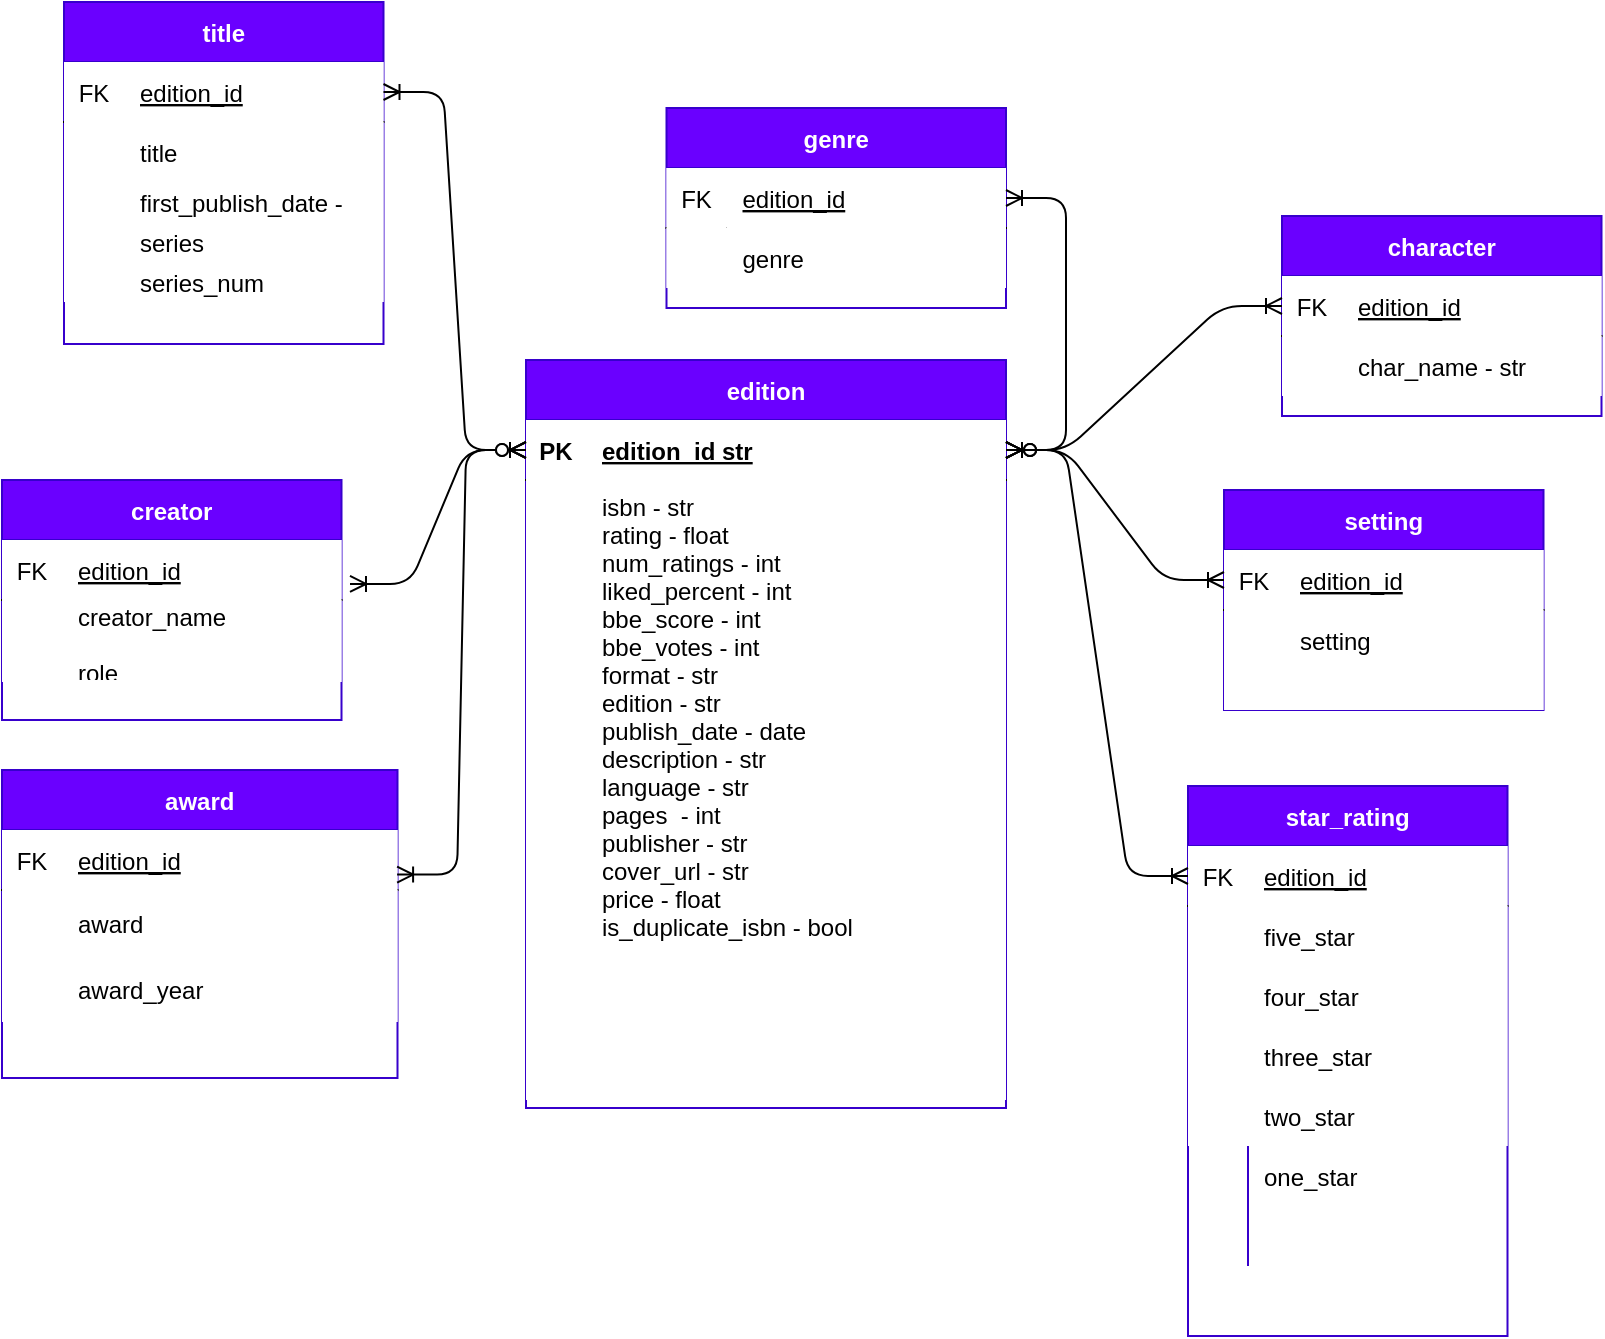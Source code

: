 <mxfile>
    <diagram id="R2lEEEUBdFMjLlhIrx00" name="Page-1">
        <mxGraphModel dx="1043" dy="1050" grid="0" gridSize="10" guides="1" tooltips="1" connect="1" arrows="1" fold="1" page="0" pageScale="1" pageWidth="850" pageHeight="1100" math="0" shadow="0" extFonts="Permanent Marker^https://fonts.googleapis.com/css?family=Permanent+Marker">
            <root>
                <mxCell id="0"/>
                <mxCell id="1" parent="0"/>
                <mxCell id="C-vyLk0tnHw3VtMMgP7b-1" value="" style="edgeStyle=entityRelationEdgeStyle;endArrow=ERzeroToMany;startArrow=ERoneToMany;endFill=1;startFill=0;entryX=0;entryY=0.5;entryDx=0;entryDy=0;exitX=1.025;exitY=0.733;exitDx=0;exitDy=0;exitPerimeter=0;" parent="1" source="uuvdcwY7xm3CegUsN7c4-60" target="C-vyLk0tnHw3VtMMgP7b-3" edge="1">
                    <mxGeometry width="100" height="100" relative="1" as="geometry">
                        <mxPoint x="340" y="720" as="sourcePoint"/>
                        <mxPoint x="440" y="620" as="targetPoint"/>
                    </mxGeometry>
                </mxCell>
                <mxCell id="C-vyLk0tnHw3VtMMgP7b-2" value="edition" style="shape=table;startSize=30;container=1;collapsible=1;childLayout=tableLayout;fixedRows=1;rowLines=0;fontStyle=1;align=center;resizeLast=1;fillColor=#6a00ff;strokeColor=#3700CC;fontColor=#ffffff;" parent="1" vertex="1">
                    <mxGeometry x="458" y="90" width="240" height="374" as="geometry"/>
                </mxCell>
                <mxCell id="C-vyLk0tnHw3VtMMgP7b-3" value="" style="shape=partialRectangle;collapsible=0;dropTarget=0;pointerEvents=0;points=[[0,0.5],[1,0.5]];portConstraint=eastwest;top=0;left=0;right=0;bottom=1;" parent="C-vyLk0tnHw3VtMMgP7b-2" vertex="1">
                    <mxGeometry y="30" width="240" height="30" as="geometry"/>
                </mxCell>
                <mxCell id="C-vyLk0tnHw3VtMMgP7b-4" value="PK" style="shape=partialRectangle;overflow=hidden;connectable=0;top=0;left=0;bottom=0;right=0;fontStyle=1;" parent="C-vyLk0tnHw3VtMMgP7b-3" vertex="1">
                    <mxGeometry width="30" height="30" as="geometry">
                        <mxRectangle width="30" height="30" as="alternateBounds"/>
                    </mxGeometry>
                </mxCell>
                <mxCell id="C-vyLk0tnHw3VtMMgP7b-5" value="edition_id str" style="shape=partialRectangle;overflow=hidden;connectable=0;top=0;left=0;bottom=0;right=0;align=left;spacingLeft=6;fontStyle=5;" parent="C-vyLk0tnHw3VtMMgP7b-3" vertex="1">
                    <mxGeometry x="30" width="210" height="30" as="geometry">
                        <mxRectangle width="210" height="30" as="alternateBounds"/>
                    </mxGeometry>
                </mxCell>
                <mxCell id="C-vyLk0tnHw3VtMMgP7b-9" value="" style="shape=partialRectangle;collapsible=0;dropTarget=0;pointerEvents=0;points=[[0,0.5],[1,0.5]];portConstraint=eastwest;top=0;left=0;right=0;bottom=0;" parent="C-vyLk0tnHw3VtMMgP7b-2" vertex="1">
                    <mxGeometry y="60" width="240" height="310" as="geometry"/>
                </mxCell>
                <mxCell id="C-vyLk0tnHw3VtMMgP7b-10" value="" style="shape=partialRectangle;overflow=hidden;connectable=0;top=0;left=0;bottom=0;right=0;" parent="C-vyLk0tnHw3VtMMgP7b-9" vertex="1">
                    <mxGeometry width="30" height="310" as="geometry">
                        <mxRectangle width="30" height="310" as="alternateBounds"/>
                    </mxGeometry>
                </mxCell>
                <mxCell id="C-vyLk0tnHw3VtMMgP7b-11" value="isbn - str&#10;rating - float&#10;num_ratings - int&#10;liked_percent - int&#10;bbe_score - int&#10;bbe_votes - int&#10;format - str&#10;edition - str&#10;publish_date - date&#10;description - str&#10;language - str&#10;pages  - int&#10;publisher - str&#10;cover_url - str&#10;price - float&#10;is_duplicate_isbn - bool" style="shape=partialRectangle;overflow=hidden;connectable=0;top=0;left=0;bottom=0;right=0;align=left;spacingLeft=6;verticalAlign=top;" parent="C-vyLk0tnHw3VtMMgP7b-9" vertex="1">
                    <mxGeometry x="30" width="210" height="310" as="geometry">
                        <mxRectangle width="210" height="310" as="alternateBounds"/>
                    </mxGeometry>
                </mxCell>
                <mxCell id="C-vyLk0tnHw3VtMMgP7b-23" value="creator" style="shape=table;startSize=30;container=1;collapsible=1;childLayout=tableLayout;fixedRows=1;rowLines=0;fontStyle=1;align=center;resizeLast=1;fillColor=#6a00ff;strokeColor=#3700CC;fontColor=#ffffff;" parent="1" vertex="1">
                    <mxGeometry x="196" y="150" width="169.75" height="120" as="geometry"/>
                </mxCell>
                <mxCell id="uuvdcwY7xm3CegUsN7c4-60" style="shape=partialRectangle;collapsible=0;dropTarget=0;pointerEvents=0;points=[[0,0.5],[1,0.5]];portConstraint=eastwest;top=0;left=0;right=0;bottom=1;" parent="C-vyLk0tnHw3VtMMgP7b-23" vertex="1">
                    <mxGeometry y="30" width="169.75" height="30" as="geometry"/>
                </mxCell>
                <mxCell id="uuvdcwY7xm3CegUsN7c4-61" value="FK" style="shape=partialRectangle;overflow=hidden;connectable=0;top=0;left=0;bottom=0;right=0;fontStyle=0;" parent="uuvdcwY7xm3CegUsN7c4-60" vertex="1">
                    <mxGeometry width="30" height="30" as="geometry">
                        <mxRectangle width="30" height="30" as="alternateBounds"/>
                    </mxGeometry>
                </mxCell>
                <mxCell id="uuvdcwY7xm3CegUsN7c4-62" value="edition_id" style="shape=partialRectangle;overflow=hidden;connectable=0;top=0;left=0;bottom=0;right=0;align=left;spacingLeft=6;fontStyle=4;" parent="uuvdcwY7xm3CegUsN7c4-60" vertex="1">
                    <mxGeometry x="30" width="139.75" height="30" as="geometry">
                        <mxRectangle width="139.75" height="30" as="alternateBounds"/>
                    </mxGeometry>
                </mxCell>
                <mxCell id="C-vyLk0tnHw3VtMMgP7b-27" value="" style="shape=partialRectangle;collapsible=0;dropTarget=0;pointerEvents=0;points=[[0,0.5],[1,0.5]];portConstraint=eastwest;top=0;left=0;right=0;bottom=0;" parent="C-vyLk0tnHw3VtMMgP7b-23" vertex="1">
                    <mxGeometry y="60" width="169.75" height="41" as="geometry"/>
                </mxCell>
                <mxCell id="C-vyLk0tnHw3VtMMgP7b-28" value="" style="shape=partialRectangle;overflow=hidden;connectable=0;top=0;left=0;bottom=0;right=0;" parent="C-vyLk0tnHw3VtMMgP7b-27" vertex="1">
                    <mxGeometry width="30" height="41" as="geometry">
                        <mxRectangle width="30" height="41" as="alternateBounds"/>
                    </mxGeometry>
                </mxCell>
                <mxCell id="C-vyLk0tnHw3VtMMgP7b-29" value="creator_name&#10;&#10;role" style="shape=partialRectangle;overflow=hidden;connectable=0;top=0;left=0;bottom=0;right=0;align=left;spacingLeft=6;" parent="C-vyLk0tnHw3VtMMgP7b-27" vertex="1">
                    <mxGeometry x="30" width="139.75" height="41" as="geometry">
                        <mxRectangle width="139.75" height="41" as="alternateBounds"/>
                    </mxGeometry>
                </mxCell>
                <mxCell id="YFGoI8jdiH5YfzTE92s3-36" value="genre" style="shape=table;startSize=30;container=1;collapsible=1;childLayout=tableLayout;fixedRows=1;rowLines=0;fontStyle=1;align=center;resizeLast=1;fillColor=#6a00ff;strokeColor=#3700CC;fontColor=#ffffff;" parent="1" vertex="1">
                    <mxGeometry x="528.25" y="-36" width="169.75" height="100" as="geometry"/>
                </mxCell>
                <mxCell id="YFGoI8jdiH5YfzTE92s3-37" value="" style="shape=partialRectangle;collapsible=0;dropTarget=0;pointerEvents=0;points=[[0,0.5],[1,0.5]];portConstraint=eastwest;top=0;left=0;right=0;bottom=1;" parent="YFGoI8jdiH5YfzTE92s3-36" vertex="1">
                    <mxGeometry y="30" width="169.75" height="30" as="geometry"/>
                </mxCell>
                <mxCell id="YFGoI8jdiH5YfzTE92s3-38" value="FK" style="shape=partialRectangle;overflow=hidden;connectable=0;top=0;left=0;bottom=0;right=0;fontStyle=0;" parent="YFGoI8jdiH5YfzTE92s3-37" vertex="1">
                    <mxGeometry width="30" height="30" as="geometry">
                        <mxRectangle width="30" height="30" as="alternateBounds"/>
                    </mxGeometry>
                </mxCell>
                <mxCell id="YFGoI8jdiH5YfzTE92s3-39" value="edition_id" style="shape=partialRectangle;overflow=hidden;connectable=0;top=0;left=0;bottom=0;right=0;align=left;spacingLeft=6;fontStyle=4;" parent="YFGoI8jdiH5YfzTE92s3-37" vertex="1">
                    <mxGeometry x="30" width="139.75" height="30" as="geometry">
                        <mxRectangle width="139.75" height="30" as="alternateBounds"/>
                    </mxGeometry>
                </mxCell>
                <mxCell id="YFGoI8jdiH5YfzTE92s3-40" value="" style="shape=partialRectangle;collapsible=0;dropTarget=0;pointerEvents=0;points=[[0,0.5],[1,0.5]];portConstraint=eastwest;top=0;left=0;right=0;bottom=0;" parent="YFGoI8jdiH5YfzTE92s3-36" vertex="1">
                    <mxGeometry y="60" width="169.75" height="30" as="geometry"/>
                </mxCell>
                <mxCell id="YFGoI8jdiH5YfzTE92s3-41" value="" style="shape=partialRectangle;overflow=hidden;connectable=0;top=0;left=0;bottom=0;right=0;" parent="YFGoI8jdiH5YfzTE92s3-40" vertex="1">
                    <mxGeometry width="30" height="30" as="geometry">
                        <mxRectangle width="30" height="30" as="alternateBounds"/>
                    </mxGeometry>
                </mxCell>
                <mxCell id="YFGoI8jdiH5YfzTE92s3-42" value="genre" style="shape=partialRectangle;overflow=hidden;connectable=0;top=0;left=0;bottom=0;right=0;align=left;spacingLeft=6;" parent="YFGoI8jdiH5YfzTE92s3-40" vertex="1">
                    <mxGeometry x="30" width="139.75" height="30" as="geometry">
                        <mxRectangle width="139.75" height="30" as="alternateBounds"/>
                    </mxGeometry>
                </mxCell>
                <mxCell id="YFGoI8jdiH5YfzTE92s3-52" value="character" style="shape=table;startSize=30;container=1;collapsible=1;childLayout=tableLayout;fixedRows=1;rowLines=0;fontStyle=1;align=center;resizeLast=1;fillColor=#6a00ff;strokeColor=#3700CC;fontColor=#ffffff;" parent="1" vertex="1">
                    <mxGeometry x="836" y="18" width="159.75" height="100" as="geometry"/>
                </mxCell>
                <mxCell id="YFGoI8jdiH5YfzTE92s3-53" value="" style="shape=partialRectangle;collapsible=0;dropTarget=0;pointerEvents=0;points=[[0,0.5],[1,0.5]];portConstraint=eastwest;top=0;left=0;right=0;bottom=1;" parent="YFGoI8jdiH5YfzTE92s3-52" vertex="1">
                    <mxGeometry y="30" width="159.75" height="30" as="geometry"/>
                </mxCell>
                <mxCell id="YFGoI8jdiH5YfzTE92s3-54" value="FK" style="shape=partialRectangle;overflow=hidden;connectable=0;top=0;left=0;bottom=0;right=0;fontStyle=0;" parent="YFGoI8jdiH5YfzTE92s3-53" vertex="1">
                    <mxGeometry width="30" height="30" as="geometry">
                        <mxRectangle width="30" height="30" as="alternateBounds"/>
                    </mxGeometry>
                </mxCell>
                <mxCell id="YFGoI8jdiH5YfzTE92s3-55" value="edition_id" style="shape=partialRectangle;overflow=hidden;connectable=0;top=0;left=0;bottom=0;right=0;align=left;spacingLeft=6;fontStyle=4;" parent="YFGoI8jdiH5YfzTE92s3-53" vertex="1">
                    <mxGeometry x="30" width="129.75" height="30" as="geometry">
                        <mxRectangle width="129.75" height="30" as="alternateBounds"/>
                    </mxGeometry>
                </mxCell>
                <mxCell id="YFGoI8jdiH5YfzTE92s3-56" value="" style="shape=partialRectangle;collapsible=0;dropTarget=0;pointerEvents=0;points=[[0,0.5],[1,0.5]];portConstraint=eastwest;top=0;left=0;right=0;bottom=0;" parent="YFGoI8jdiH5YfzTE92s3-52" vertex="1">
                    <mxGeometry y="60" width="159.75" height="30" as="geometry"/>
                </mxCell>
                <mxCell id="YFGoI8jdiH5YfzTE92s3-57" value="" style="shape=partialRectangle;overflow=hidden;connectable=0;top=0;left=0;bottom=0;right=0;" parent="YFGoI8jdiH5YfzTE92s3-56" vertex="1">
                    <mxGeometry width="30" height="30" as="geometry">
                        <mxRectangle width="30" height="30" as="alternateBounds"/>
                    </mxGeometry>
                </mxCell>
                <mxCell id="YFGoI8jdiH5YfzTE92s3-58" value="char_name - str" style="shape=partialRectangle;overflow=hidden;connectable=0;top=0;left=0;bottom=0;right=0;align=left;spacingLeft=6;" parent="YFGoI8jdiH5YfzTE92s3-56" vertex="1">
                    <mxGeometry x="30" width="129.75" height="30" as="geometry">
                        <mxRectangle width="129.75" height="30" as="alternateBounds"/>
                    </mxGeometry>
                </mxCell>
                <mxCell id="YFGoI8jdiH5YfzTE92s3-81" value="" style="group;" parent="1" vertex="1" connectable="0">
                    <mxGeometry x="196" y="295" width="197.75" height="184" as="geometry"/>
                </mxCell>
                <mxCell id="YFGoI8jdiH5YfzTE92s3-19" value="award" style="shape=table;startSize=30;container=1;collapsible=1;childLayout=tableLayout;fixedRows=1;rowLines=0;fontStyle=1;align=center;resizeLast=1;fillColor=#6a00ff;strokeColor=#3700CC;fontColor=#ffffff;" parent="YFGoI8jdiH5YfzTE92s3-81" vertex="1">
                    <mxGeometry width="197.75" height="154" as="geometry"/>
                </mxCell>
                <mxCell id="uuvdcwY7xm3CegUsN7c4-63" style="shape=partialRectangle;collapsible=0;dropTarget=0;pointerEvents=0;points=[[0,0.5],[1,0.5]];portConstraint=eastwest;top=0;left=0;right=0;bottom=1;" parent="YFGoI8jdiH5YfzTE92s3-19" vertex="1">
                    <mxGeometry y="30" width="197.75" height="30" as="geometry"/>
                </mxCell>
                <mxCell id="uuvdcwY7xm3CegUsN7c4-64" value="FK" style="shape=partialRectangle;overflow=hidden;connectable=0;top=0;left=0;bottom=0;right=0;fontStyle=0;" parent="uuvdcwY7xm3CegUsN7c4-63" vertex="1">
                    <mxGeometry width="30" height="30" as="geometry">
                        <mxRectangle width="30" height="30" as="alternateBounds"/>
                    </mxGeometry>
                </mxCell>
                <mxCell id="uuvdcwY7xm3CegUsN7c4-65" value="edition_id" style="shape=partialRectangle;overflow=hidden;connectable=0;top=0;left=0;bottom=0;right=0;align=left;spacingLeft=6;fontStyle=4;" parent="uuvdcwY7xm3CegUsN7c4-63" vertex="1">
                    <mxGeometry x="30" width="167.75" height="30" as="geometry">
                        <mxRectangle width="167.75" height="30" as="alternateBounds"/>
                    </mxGeometry>
                </mxCell>
                <mxCell id="YFGoI8jdiH5YfzTE92s3-23" value="" style="shape=partialRectangle;collapsible=0;dropTarget=0;pointerEvents=0;points=[[0,0.5],[1,0.5]];portConstraint=eastwest;top=0;left=0;right=0;bottom=0;" parent="YFGoI8jdiH5YfzTE92s3-19" vertex="1">
                    <mxGeometry y="60" width="197.75" height="33" as="geometry"/>
                </mxCell>
                <mxCell id="YFGoI8jdiH5YfzTE92s3-24" value="" style="shape=partialRectangle;overflow=hidden;connectable=0;top=0;left=0;bottom=0;right=0;" parent="YFGoI8jdiH5YfzTE92s3-23" vertex="1">
                    <mxGeometry width="30" height="33" as="geometry">
                        <mxRectangle width="30" height="33" as="alternateBounds"/>
                    </mxGeometry>
                </mxCell>
                <mxCell id="YFGoI8jdiH5YfzTE92s3-25" value="award" style="shape=partialRectangle;overflow=hidden;connectable=0;top=0;left=0;bottom=0;right=0;align=left;spacingLeft=6;" parent="YFGoI8jdiH5YfzTE92s3-23" vertex="1">
                    <mxGeometry x="30" width="167.75" height="33" as="geometry">
                        <mxRectangle width="167.75" height="33" as="alternateBounds"/>
                    </mxGeometry>
                </mxCell>
                <mxCell id="uuvdcwY7xm3CegUsN7c4-66" style="shape=partialRectangle;collapsible=0;dropTarget=0;pointerEvents=0;points=[[0,0.5],[1,0.5]];portConstraint=eastwest;top=0;left=0;right=0;bottom=0;" parent="YFGoI8jdiH5YfzTE92s3-19" vertex="1">
                    <mxGeometry y="93" width="197.75" height="33" as="geometry"/>
                </mxCell>
                <mxCell id="uuvdcwY7xm3CegUsN7c4-67" style="shape=partialRectangle;overflow=hidden;connectable=0;top=0;left=0;bottom=0;right=0;" parent="uuvdcwY7xm3CegUsN7c4-66" vertex="1">
                    <mxGeometry width="30" height="33" as="geometry">
                        <mxRectangle width="30" height="33" as="alternateBounds"/>
                    </mxGeometry>
                </mxCell>
                <mxCell id="uuvdcwY7xm3CegUsN7c4-68" value="award_year" style="shape=partialRectangle;overflow=hidden;connectable=0;top=0;left=0;bottom=0;right=0;align=left;spacingLeft=6;" parent="uuvdcwY7xm3CegUsN7c4-66" vertex="1">
                    <mxGeometry x="30" width="167.75" height="33" as="geometry">
                        <mxRectangle width="167.75" height="33" as="alternateBounds"/>
                    </mxGeometry>
                </mxCell>
                <mxCell id="AO1zrGgT2cooBu88k1n--1" value="setting" style="shape=table;startSize=30;container=1;collapsible=1;childLayout=tableLayout;fixedRows=1;rowLines=0;fontStyle=1;align=center;resizeLast=1;fillColor=#6a00ff;strokeColor=#3700CC;fontColor=#ffffff;" parent="1" vertex="1">
                    <mxGeometry x="807" y="155" width="159.75" height="110" as="geometry"/>
                </mxCell>
                <mxCell id="AO1zrGgT2cooBu88k1n--2" value="" style="shape=partialRectangle;collapsible=0;dropTarget=0;pointerEvents=0;points=[[0,0.5],[1,0.5]];portConstraint=eastwest;top=0;left=0;right=0;bottom=1;" parent="AO1zrGgT2cooBu88k1n--1" vertex="1">
                    <mxGeometry y="30" width="159.75" height="30" as="geometry"/>
                </mxCell>
                <mxCell id="AO1zrGgT2cooBu88k1n--3" value="FK" style="shape=partialRectangle;overflow=hidden;connectable=0;top=0;left=0;bottom=0;right=0;fontStyle=0;" parent="AO1zrGgT2cooBu88k1n--2" vertex="1">
                    <mxGeometry width="30" height="30" as="geometry">
                        <mxRectangle width="30" height="30" as="alternateBounds"/>
                    </mxGeometry>
                </mxCell>
                <mxCell id="AO1zrGgT2cooBu88k1n--4" value="edition_id" style="shape=partialRectangle;overflow=hidden;connectable=0;top=0;left=0;bottom=0;right=0;align=left;spacingLeft=6;fontStyle=4;" parent="AO1zrGgT2cooBu88k1n--2" vertex="1">
                    <mxGeometry x="30" width="129.75" height="30" as="geometry">
                        <mxRectangle width="129.75" height="30" as="alternateBounds"/>
                    </mxGeometry>
                </mxCell>
                <mxCell id="AO1zrGgT2cooBu88k1n--5" value="" style="shape=partialRectangle;collapsible=0;dropTarget=0;pointerEvents=0;points=[[0,0.5],[1,0.5]];portConstraint=eastwest;top=0;left=0;right=0;bottom=0;" parent="AO1zrGgT2cooBu88k1n--1" vertex="1">
                    <mxGeometry y="60" width="159.75" height="30" as="geometry"/>
                </mxCell>
                <mxCell id="AO1zrGgT2cooBu88k1n--6" value="" style="shape=partialRectangle;overflow=hidden;connectable=0;top=0;left=0;bottom=0;right=0;" parent="AO1zrGgT2cooBu88k1n--5" vertex="1">
                    <mxGeometry width="30" height="30" as="geometry">
                        <mxRectangle width="30" height="30" as="alternateBounds"/>
                    </mxGeometry>
                </mxCell>
                <mxCell id="AO1zrGgT2cooBu88k1n--7" value="setting" style="shape=partialRectangle;overflow=hidden;connectable=0;top=0;left=0;bottom=0;right=0;align=left;spacingLeft=6;" parent="AO1zrGgT2cooBu88k1n--5" vertex="1">
                    <mxGeometry x="30" width="129.75" height="30" as="geometry">
                        <mxRectangle width="129.75" height="30" as="alternateBounds"/>
                    </mxGeometry>
                </mxCell>
                <mxCell id="AO1zrGgT2cooBu88k1n--8" value="" style="shape=partialRectangle;collapsible=0;dropTarget=0;pointerEvents=0;points=[[0,0.5],[1,0.5]];portConstraint=eastwest;top=0;left=0;right=0;bottom=0;" parent="AO1zrGgT2cooBu88k1n--1" vertex="1">
                    <mxGeometry y="90" width="159.75" height="20" as="geometry"/>
                </mxCell>
                <mxCell id="AO1zrGgT2cooBu88k1n--9" value="" style="shape=partialRectangle;overflow=hidden;connectable=0;top=0;left=0;bottom=0;right=0;" parent="AO1zrGgT2cooBu88k1n--8" vertex="1">
                    <mxGeometry width="30" height="20" as="geometry">
                        <mxRectangle width="30" height="20" as="alternateBounds"/>
                    </mxGeometry>
                </mxCell>
                <mxCell id="AO1zrGgT2cooBu88k1n--10" value="" style="shape=partialRectangle;overflow=hidden;connectable=0;top=0;left=0;bottom=0;right=0;align=left;spacingLeft=6;" parent="AO1zrGgT2cooBu88k1n--8" vertex="1">
                    <mxGeometry x="30" width="129.75" height="20" as="geometry">
                        <mxRectangle width="129.75" height="20" as="alternateBounds"/>
                    </mxGeometry>
                </mxCell>
                <mxCell id="YFGoI8jdiH5YfzTE92s3-33" value="" style="edgeStyle=entityRelationEdgeStyle;endArrow=ERoneToMany;startArrow=ERoneToMany;endFill=0;startFill=0;entryX=0.999;entryY=0.742;entryDx=0;entryDy=0;entryPerimeter=0;exitX=0;exitY=0.5;exitDx=0;exitDy=0;" parent="1" source="C-vyLk0tnHw3VtMMgP7b-3" target="uuvdcwY7xm3CegUsN7c4-63" edge="1">
                    <mxGeometry width="100" height="100" relative="1" as="geometry">
                        <mxPoint x="468" y="145" as="sourcePoint"/>
                        <mxPoint x="453" as="targetPoint"/>
                    </mxGeometry>
                </mxCell>
                <mxCell id="YFGoI8jdiH5YfzTE92s3-62" value="" style="edgeStyle=entityRelationEdgeStyle;endArrow=ERzeroToMany;startArrow=ERoneToMany;endFill=1;startFill=0;entryX=1;entryY=0.5;entryDx=0;entryDy=0;exitX=0;exitY=0.5;exitDx=0;exitDy=0;" parent="1" source="YFGoI8jdiH5YfzTE92s3-53" target="C-vyLk0tnHw3VtMMgP7b-3" edge="1">
                    <mxGeometry width="100" height="100" relative="1" as="geometry">
                        <mxPoint x="708" y="49" as="sourcePoint"/>
                        <mxPoint x="699" y="135" as="targetPoint"/>
                    </mxGeometry>
                </mxCell>
                <mxCell id="YFGoI8jdiH5YfzTE92s3-43" value="" style="edgeStyle=entityRelationEdgeStyle;endArrow=ERzeroToMany;startArrow=ERoneToMany;endFill=1;startFill=0;exitX=1;exitY=0.5;exitDx=0;exitDy=0;entryX=1;entryY=0.5;entryDx=0;entryDy=0;" parent="1" source="YFGoI8jdiH5YfzTE92s3-37" target="C-vyLk0tnHw3VtMMgP7b-3" edge="1">
                    <mxGeometry width="100" height="100" relative="1" as="geometry">
                        <mxPoint x="778" y="241" as="sourcePoint"/>
                        <mxPoint x="708" y="145" as="targetPoint"/>
                    </mxGeometry>
                </mxCell>
                <mxCell id="C-vyLk0tnHw3VtMMgP7b-12" value="" style="edgeStyle=entityRelationEdgeStyle;endArrow=ERzeroToMany;startArrow=ERoneToMany;endFill=1;startFill=0;entryX=1;entryY=0.5;entryDx=0;entryDy=0;exitX=0;exitY=0.5;exitDx=0;exitDy=0;" parent="1" source="AO1zrGgT2cooBu88k1n--2" target="C-vyLk0tnHw3VtMMgP7b-3" edge="1">
                    <mxGeometry width="100" height="100" relative="1" as="geometry">
                        <mxPoint x="772" y="260.13" as="sourcePoint"/>
                        <mxPoint x="715" y="90" as="targetPoint"/>
                    </mxGeometry>
                </mxCell>
                <mxCell id="uuvdcwY7xm3CegUsN7c4-21" value="star_rating" style="shape=table;startSize=30;container=1;collapsible=1;childLayout=tableLayout;fixedRows=1;rowLines=0;fontStyle=1;align=center;resizeLast=1;fillColor=#6a00ff;strokeColor=#3700CC;fontColor=#ffffff;" parent="1" vertex="1">
                    <mxGeometry x="789" y="303" width="159.75" height="275" as="geometry"/>
                </mxCell>
                <mxCell id="uuvdcwY7xm3CegUsN7c4-69" style="shape=partialRectangle;collapsible=0;dropTarget=0;pointerEvents=0;points=[[0,0.5],[1,0.5]];portConstraint=eastwest;top=0;left=0;right=0;bottom=1;" parent="uuvdcwY7xm3CegUsN7c4-21" vertex="1">
                    <mxGeometry y="30" width="159.75" height="30" as="geometry"/>
                </mxCell>
                <mxCell id="uuvdcwY7xm3CegUsN7c4-70" value="FK" style="shape=partialRectangle;overflow=hidden;connectable=0;top=0;left=0;bottom=0;right=0;fontStyle=0;" parent="uuvdcwY7xm3CegUsN7c4-69" vertex="1">
                    <mxGeometry width="30" height="30" as="geometry">
                        <mxRectangle width="30" height="30" as="alternateBounds"/>
                    </mxGeometry>
                </mxCell>
                <mxCell id="uuvdcwY7xm3CegUsN7c4-71" value="edition_id" style="shape=partialRectangle;overflow=hidden;connectable=0;top=0;left=0;bottom=0;right=0;align=left;spacingLeft=6;fontStyle=4;" parent="uuvdcwY7xm3CegUsN7c4-69" vertex="1">
                    <mxGeometry x="30" width="129.75" height="30" as="geometry">
                        <mxRectangle width="129.75" height="30" as="alternateBounds"/>
                    </mxGeometry>
                </mxCell>
                <mxCell id="uuvdcwY7xm3CegUsN7c4-25" value="" style="shape=partialRectangle;collapsible=0;dropTarget=0;pointerEvents=0;points=[[0,0.5],[1,0.5]];portConstraint=eastwest;top=0;left=0;right=0;bottom=0;" parent="uuvdcwY7xm3CegUsN7c4-21" vertex="1">
                    <mxGeometry y="60" width="159.75" height="30" as="geometry"/>
                </mxCell>
                <mxCell id="uuvdcwY7xm3CegUsN7c4-26" value="" style="shape=partialRectangle;overflow=hidden;connectable=0;top=0;left=0;bottom=0;right=0;" parent="uuvdcwY7xm3CegUsN7c4-25" vertex="1">
                    <mxGeometry width="30" height="30" as="geometry">
                        <mxRectangle width="30" height="30" as="alternateBounds"/>
                    </mxGeometry>
                </mxCell>
                <mxCell id="uuvdcwY7xm3CegUsN7c4-27" value="five_star" style="shape=partialRectangle;overflow=hidden;connectable=0;top=0;left=0;bottom=0;right=0;align=left;spacingLeft=6;" parent="uuvdcwY7xm3CegUsN7c4-25" vertex="1">
                    <mxGeometry x="30" width="129.75" height="30" as="geometry">
                        <mxRectangle width="129.75" height="30" as="alternateBounds"/>
                    </mxGeometry>
                </mxCell>
                <mxCell id="uuvdcwY7xm3CegUsN7c4-28" value="" style="shape=partialRectangle;collapsible=0;dropTarget=0;pointerEvents=0;points=[[0,0.5],[1,0.5]];portConstraint=eastwest;top=0;left=0;right=0;bottom=0;" parent="uuvdcwY7xm3CegUsN7c4-21" vertex="1">
                    <mxGeometry y="90" width="159.75" height="30" as="geometry"/>
                </mxCell>
                <mxCell id="uuvdcwY7xm3CegUsN7c4-29" value="" style="shape=partialRectangle;overflow=hidden;connectable=0;top=0;left=0;bottom=0;right=0;" parent="uuvdcwY7xm3CegUsN7c4-28" vertex="1">
                    <mxGeometry width="30" height="30" as="geometry">
                        <mxRectangle width="30" height="30" as="alternateBounds"/>
                    </mxGeometry>
                </mxCell>
                <mxCell id="uuvdcwY7xm3CegUsN7c4-30" value="four_star" style="shape=partialRectangle;overflow=hidden;connectable=0;top=0;left=0;bottom=0;right=0;align=left;spacingLeft=6;" parent="uuvdcwY7xm3CegUsN7c4-28" vertex="1">
                    <mxGeometry x="30" width="129.75" height="30" as="geometry">
                        <mxRectangle width="129.75" height="30" as="alternateBounds"/>
                    </mxGeometry>
                </mxCell>
                <mxCell id="uuvdcwY7xm3CegUsN7c4-31" style="shape=partialRectangle;collapsible=0;dropTarget=0;pointerEvents=0;points=[[0,0.5],[1,0.5]];portConstraint=eastwest;top=0;left=0;right=0;bottom=0;" parent="uuvdcwY7xm3CegUsN7c4-21" vertex="1">
                    <mxGeometry y="120" width="159.75" height="30" as="geometry"/>
                </mxCell>
                <mxCell id="uuvdcwY7xm3CegUsN7c4-32" style="shape=partialRectangle;overflow=hidden;connectable=0;top=0;left=0;bottom=0;right=0;" parent="uuvdcwY7xm3CegUsN7c4-31" vertex="1">
                    <mxGeometry width="30" height="30" as="geometry">
                        <mxRectangle width="30" height="30" as="alternateBounds"/>
                    </mxGeometry>
                </mxCell>
                <mxCell id="uuvdcwY7xm3CegUsN7c4-33" value="three_star" style="shape=partialRectangle;overflow=hidden;connectable=0;top=0;left=0;bottom=0;right=0;align=left;spacingLeft=6;" parent="uuvdcwY7xm3CegUsN7c4-31" vertex="1">
                    <mxGeometry x="30" width="129.75" height="30" as="geometry">
                        <mxRectangle width="129.75" height="30" as="alternateBounds"/>
                    </mxGeometry>
                </mxCell>
                <mxCell id="uuvdcwY7xm3CegUsN7c4-34" style="shape=partialRectangle;collapsible=0;dropTarget=0;pointerEvents=0;points=[[0,0.5],[1,0.5]];portConstraint=eastwest;top=0;left=0;right=0;bottom=0;" parent="uuvdcwY7xm3CegUsN7c4-21" vertex="1">
                    <mxGeometry y="150" width="159.75" height="30" as="geometry"/>
                </mxCell>
                <mxCell id="uuvdcwY7xm3CegUsN7c4-35" style="shape=partialRectangle;overflow=hidden;connectable=0;top=0;left=0;bottom=0;right=0;" parent="uuvdcwY7xm3CegUsN7c4-34" vertex="1">
                    <mxGeometry width="30" height="30" as="geometry">
                        <mxRectangle width="30" height="30" as="alternateBounds"/>
                    </mxGeometry>
                </mxCell>
                <mxCell id="uuvdcwY7xm3CegUsN7c4-36" value="two_star" style="shape=partialRectangle;overflow=hidden;connectable=0;top=0;left=0;bottom=0;right=0;align=left;spacingLeft=6;" parent="uuvdcwY7xm3CegUsN7c4-34" vertex="1">
                    <mxGeometry x="30" width="129.75" height="30" as="geometry">
                        <mxRectangle width="129.75" height="30" as="alternateBounds"/>
                    </mxGeometry>
                </mxCell>
                <mxCell id="uuvdcwY7xm3CegUsN7c4-37" style="shape=partialRectangle;collapsible=0;dropTarget=0;pointerEvents=0;fillColor=none;points=[[0,0.5],[1,0.5]];portConstraint=eastwest;top=0;left=0;right=0;bottom=0;" parent="uuvdcwY7xm3CegUsN7c4-21" vertex="1">
                    <mxGeometry y="180" width="159.75" height="30" as="geometry"/>
                </mxCell>
                <mxCell id="uuvdcwY7xm3CegUsN7c4-38" style="shape=partialRectangle;overflow=hidden;connectable=0;fillColor=none;top=0;left=0;bottom=0;right=0;" parent="uuvdcwY7xm3CegUsN7c4-37" vertex="1">
                    <mxGeometry width="30" height="30" as="geometry">
                        <mxRectangle width="30" height="30" as="alternateBounds"/>
                    </mxGeometry>
                </mxCell>
                <mxCell id="uuvdcwY7xm3CegUsN7c4-39" value="one_star" style="shape=partialRectangle;overflow=hidden;connectable=0;fillColor=none;top=0;left=0;bottom=0;right=0;align=left;spacingLeft=6;" parent="uuvdcwY7xm3CegUsN7c4-37" vertex="1">
                    <mxGeometry x="30" width="129.75" height="30" as="geometry">
                        <mxRectangle width="129.75" height="30" as="alternateBounds"/>
                    </mxGeometry>
                </mxCell>
                <mxCell id="-6Qhs6Yyn46Wn9t7fWOj-24" style="shape=partialRectangle;collapsible=0;dropTarget=0;pointerEvents=0;fillColor=none;points=[[0,0.5],[1,0.5]];portConstraint=eastwest;top=0;left=0;right=0;bottom=0;" parent="uuvdcwY7xm3CegUsN7c4-21" vertex="1">
                    <mxGeometry y="210" width="159.75" height="30" as="geometry"/>
                </mxCell>
                <mxCell id="-6Qhs6Yyn46Wn9t7fWOj-25" style="shape=partialRectangle;overflow=hidden;connectable=0;fillColor=none;top=0;left=0;bottom=0;right=0;" parent="-6Qhs6Yyn46Wn9t7fWOj-24" vertex="1">
                    <mxGeometry width="30" height="30" as="geometry">
                        <mxRectangle width="30" height="30" as="alternateBounds"/>
                    </mxGeometry>
                </mxCell>
                <mxCell id="-6Qhs6Yyn46Wn9t7fWOj-26" value="" style="shape=partialRectangle;overflow=hidden;connectable=0;fillColor=none;top=0;left=0;bottom=0;right=0;align=left;spacingLeft=6;" parent="-6Qhs6Yyn46Wn9t7fWOj-24" vertex="1">
                    <mxGeometry x="30" width="129.75" height="30" as="geometry">
                        <mxRectangle width="129.75" height="30" as="alternateBounds"/>
                    </mxGeometry>
                </mxCell>
                <mxCell id="uuvdcwY7xm3CegUsN7c4-53" value="" style="edgeStyle=entityRelationEdgeStyle;endArrow=ERoneToMany;startArrow=ERoneToMany;endFill=0;startFill=0;entryX=0;entryY=0.5;entryDx=0;entryDy=0;exitX=1;exitY=0.5;exitDx=0;exitDy=0;" parent="1" source="C-vyLk0tnHw3VtMMgP7b-3" target="uuvdcwY7xm3CegUsN7c4-69" edge="1">
                    <mxGeometry width="100" height="100" relative="1" as="geometry">
                        <mxPoint x="468" y="145" as="sourcePoint"/>
                        <mxPoint x="395" y="275" as="targetPoint"/>
                    </mxGeometry>
                </mxCell>
                <mxCell id="-6Qhs6Yyn46Wn9t7fWOj-1" value="title" style="shape=table;startSize=30;container=1;collapsible=1;childLayout=tableLayout;fixedRows=1;rowLines=0;fontStyle=1;align=center;resizeLast=1;fillColor=#6a00ff;strokeColor=#3700CC;fontColor=#ffffff;" parent="1" vertex="1">
                    <mxGeometry x="227" y="-89" width="159.75" height="171" as="geometry"/>
                </mxCell>
                <mxCell id="-6Qhs6Yyn46Wn9t7fWOj-2" value="" style="shape=partialRectangle;collapsible=0;dropTarget=0;pointerEvents=0;points=[[0,0.5],[1,0.5]];portConstraint=eastwest;top=0;left=0;right=0;bottom=1;" parent="-6Qhs6Yyn46Wn9t7fWOj-1" vertex="1">
                    <mxGeometry y="30" width="159.75" height="30" as="geometry"/>
                </mxCell>
                <mxCell id="-6Qhs6Yyn46Wn9t7fWOj-3" value="FK" style="shape=partialRectangle;overflow=hidden;connectable=0;top=0;left=0;bottom=0;right=0;fontStyle=0;" parent="-6Qhs6Yyn46Wn9t7fWOj-2" vertex="1">
                    <mxGeometry width="30" height="30" as="geometry">
                        <mxRectangle width="30" height="30" as="alternateBounds"/>
                    </mxGeometry>
                </mxCell>
                <mxCell id="-6Qhs6Yyn46Wn9t7fWOj-4" value="edition_id" style="shape=partialRectangle;overflow=hidden;connectable=0;top=0;left=0;bottom=0;right=0;align=left;spacingLeft=6;fontStyle=4;" parent="-6Qhs6Yyn46Wn9t7fWOj-2" vertex="1">
                    <mxGeometry x="30" width="129.75" height="30" as="geometry">
                        <mxRectangle width="129.75" height="30" as="alternateBounds"/>
                    </mxGeometry>
                </mxCell>
                <mxCell id="-6Qhs6Yyn46Wn9t7fWOj-5" value="" style="shape=partialRectangle;collapsible=0;dropTarget=0;pointerEvents=0;points=[[0,0.5],[1,0.5]];portConstraint=eastwest;top=0;left=0;right=0;bottom=0;" parent="-6Qhs6Yyn46Wn9t7fWOj-1" vertex="1">
                    <mxGeometry y="60" width="159.75" height="30" as="geometry"/>
                </mxCell>
                <mxCell id="-6Qhs6Yyn46Wn9t7fWOj-6" value="" style="shape=partialRectangle;overflow=hidden;connectable=0;top=0;left=0;bottom=0;right=0;" parent="-6Qhs6Yyn46Wn9t7fWOj-5" vertex="1">
                    <mxGeometry width="30" height="30" as="geometry">
                        <mxRectangle width="30" height="30" as="alternateBounds"/>
                    </mxGeometry>
                </mxCell>
                <mxCell id="-6Qhs6Yyn46Wn9t7fWOj-7" value="title" style="shape=partialRectangle;overflow=hidden;connectable=0;top=0;left=0;bottom=0;right=0;align=left;spacingLeft=6;" parent="-6Qhs6Yyn46Wn9t7fWOj-5" vertex="1">
                    <mxGeometry x="30" width="129.75" height="30" as="geometry">
                        <mxRectangle width="129.75" height="30" as="alternateBounds"/>
                    </mxGeometry>
                </mxCell>
                <mxCell id="-6Qhs6Yyn46Wn9t7fWOj-8" value="" style="shape=partialRectangle;collapsible=0;dropTarget=0;pointerEvents=0;points=[[0,0.5],[1,0.5]];portConstraint=eastwest;top=0;left=0;right=0;bottom=0;" parent="-6Qhs6Yyn46Wn9t7fWOj-1" vertex="1">
                    <mxGeometry y="90" width="159.75" height="20" as="geometry"/>
                </mxCell>
                <mxCell id="-6Qhs6Yyn46Wn9t7fWOj-9" value="" style="shape=partialRectangle;overflow=hidden;connectable=0;top=0;left=0;bottom=0;right=0;" parent="-6Qhs6Yyn46Wn9t7fWOj-8" vertex="1">
                    <mxGeometry width="30" height="20" as="geometry">
                        <mxRectangle width="30" height="20" as="alternateBounds"/>
                    </mxGeometry>
                </mxCell>
                <mxCell id="-6Qhs6Yyn46Wn9t7fWOj-10" value="first_publish_date - " style="shape=partialRectangle;overflow=hidden;connectable=0;top=0;left=0;bottom=0;right=0;align=left;spacingLeft=6;" parent="-6Qhs6Yyn46Wn9t7fWOj-8" vertex="1">
                    <mxGeometry x="30" width="129.75" height="20" as="geometry">
                        <mxRectangle width="129.75" height="20" as="alternateBounds"/>
                    </mxGeometry>
                </mxCell>
                <mxCell id="-6Qhs6Yyn46Wn9t7fWOj-11" style="shape=partialRectangle;collapsible=0;dropTarget=0;pointerEvents=0;points=[[0,0.5],[1,0.5]];portConstraint=eastwest;top=0;left=0;right=0;bottom=0;" parent="-6Qhs6Yyn46Wn9t7fWOj-1" vertex="1">
                    <mxGeometry y="110" width="159.75" height="20" as="geometry"/>
                </mxCell>
                <mxCell id="-6Qhs6Yyn46Wn9t7fWOj-12" style="shape=partialRectangle;overflow=hidden;connectable=0;top=0;left=0;bottom=0;right=0;" parent="-6Qhs6Yyn46Wn9t7fWOj-11" vertex="1">
                    <mxGeometry width="30" height="20" as="geometry">
                        <mxRectangle width="30" height="20" as="alternateBounds"/>
                    </mxGeometry>
                </mxCell>
                <mxCell id="-6Qhs6Yyn46Wn9t7fWOj-13" value="series" style="shape=partialRectangle;overflow=hidden;connectable=0;top=0;left=0;bottom=0;right=0;align=left;spacingLeft=6;" parent="-6Qhs6Yyn46Wn9t7fWOj-11" vertex="1">
                    <mxGeometry x="30" width="129.75" height="20" as="geometry">
                        <mxRectangle width="129.75" height="20" as="alternateBounds"/>
                    </mxGeometry>
                </mxCell>
                <mxCell id="-6Qhs6Yyn46Wn9t7fWOj-14" style="shape=partialRectangle;collapsible=0;dropTarget=0;pointerEvents=0;points=[[0,0.5],[1,0.5]];portConstraint=eastwest;top=0;left=0;right=0;bottom=0;" parent="-6Qhs6Yyn46Wn9t7fWOj-1" vertex="1">
                    <mxGeometry y="130" width="159.75" height="20" as="geometry"/>
                </mxCell>
                <mxCell id="-6Qhs6Yyn46Wn9t7fWOj-15" style="shape=partialRectangle;overflow=hidden;connectable=0;top=0;left=0;bottom=0;right=0;" parent="-6Qhs6Yyn46Wn9t7fWOj-14" vertex="1">
                    <mxGeometry width="30" height="20" as="geometry">
                        <mxRectangle width="30" height="20" as="alternateBounds"/>
                    </mxGeometry>
                </mxCell>
                <mxCell id="-6Qhs6Yyn46Wn9t7fWOj-16" value="series_num" style="shape=partialRectangle;overflow=hidden;connectable=0;top=0;left=0;bottom=0;right=0;align=left;spacingLeft=6;" parent="-6Qhs6Yyn46Wn9t7fWOj-14" vertex="1">
                    <mxGeometry x="30" width="129.75" height="20" as="geometry">
                        <mxRectangle width="129.75" height="20" as="alternateBounds"/>
                    </mxGeometry>
                </mxCell>
                <mxCell id="-6Qhs6Yyn46Wn9t7fWOj-17" value="" style="edgeStyle=entityRelationEdgeStyle;endArrow=ERzeroToMany;startArrow=ERoneToMany;endFill=1;startFill=0;entryX=0;entryY=0.5;entryDx=0;entryDy=0;" parent="1" source="-6Qhs6Yyn46Wn9t7fWOj-2" target="C-vyLk0tnHw3VtMMgP7b-3" edge="1">
                    <mxGeometry width="100" height="100" relative="1" as="geometry">
                        <mxPoint x="741" y="341" as="sourcePoint"/>
                        <mxPoint x="699" y="136" as="targetPoint"/>
                    </mxGeometry>
                </mxCell>
            </root>
        </mxGraphModel>
    </diagram>
</mxfile>
